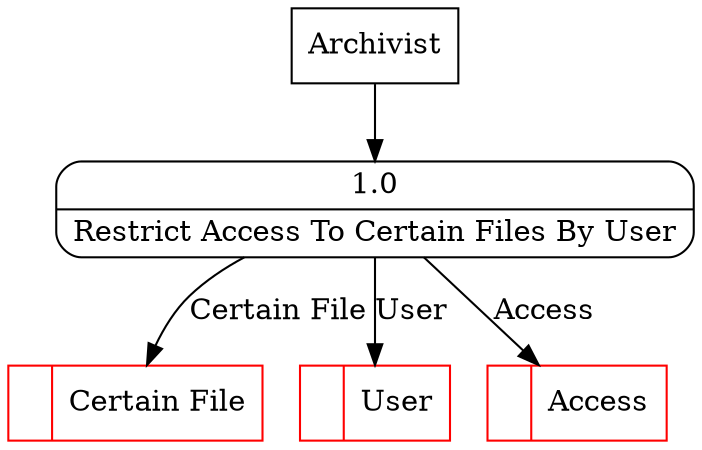 digraph dfd2{ 
node[shape=record]
200 [label="<f0>  |<f1> Certain File " color=red];
201 [label="<f0>  |<f1> User " color=red];
202 [label="<f0>  |<f1> Access " color=red];
203 [label="Archivist" shape=box];
204 [label="{<f0> 1.0|<f1> Restrict Access To Certain Files By User }" shape=Mrecord];
203 -> 204
204 -> 202 [label="Access"]
204 -> 200 [label="Certain File"]
204 -> 201 [label="User"]
}
